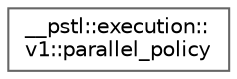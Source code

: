 digraph "Graphical Class Hierarchy"
{
 // LATEX_PDF_SIZE
  bgcolor="transparent";
  edge [fontname=Helvetica,fontsize=10,labelfontname=Helvetica,labelfontsize=10];
  node [fontname=Helvetica,fontsize=10,shape=box,height=0.2,width=0.4];
  rankdir="LR";
  Node0 [id="Node000000",label="__pstl::execution::\lv1::parallel_policy",height=0.2,width=0.4,color="grey40", fillcolor="white", style="filled",URL="$class____pstl_1_1execution_1_1v1_1_1parallel__policy.html",tooltip=" "];
}
